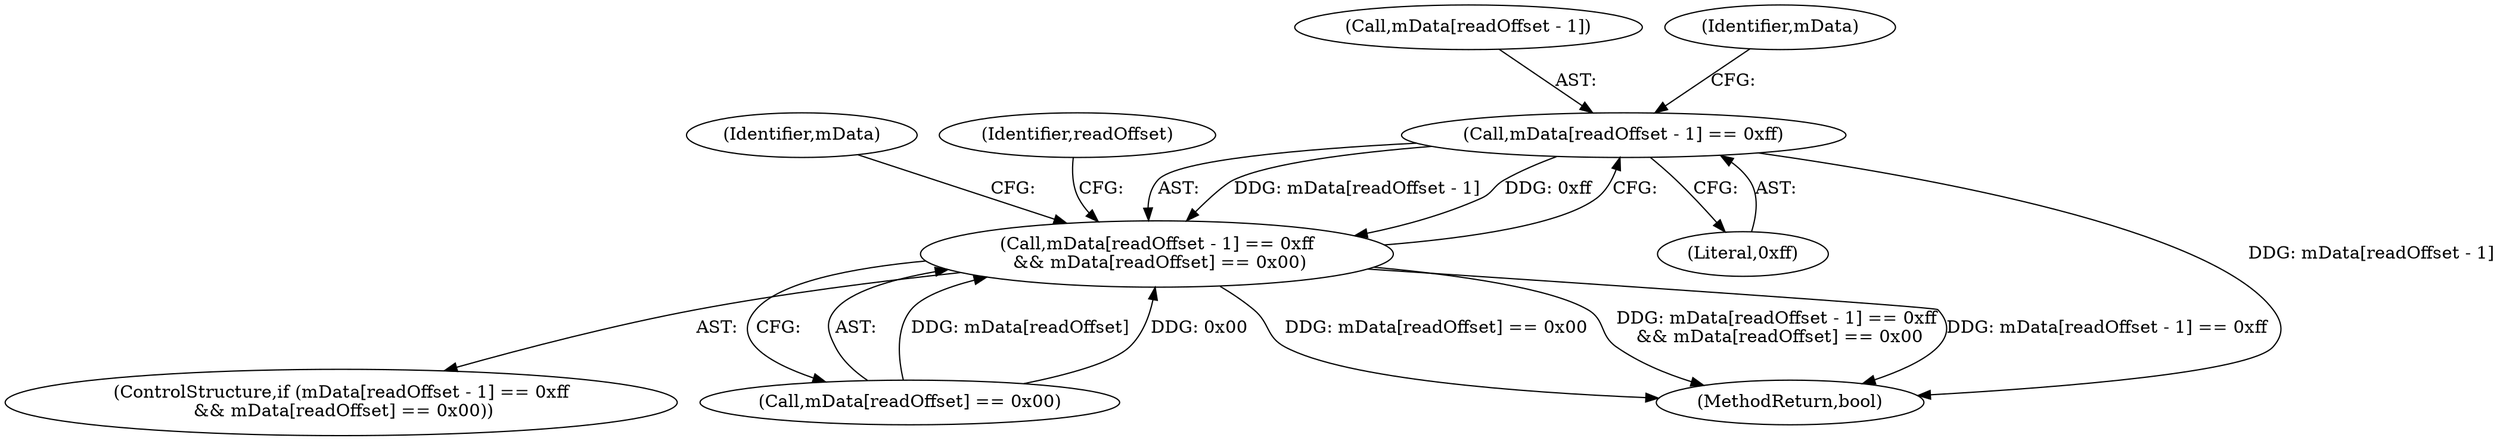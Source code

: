 digraph "0_Android_6f1d990ce0f116a205f467d9eb2082795e33872b@API" {
"1000271" [label="(Call,mData[readOffset - 1] == 0xff)"];
"1000270" [label="(Call,mData[readOffset - 1] == 0xff\n && mData[readOffset] == 0x00)"];
"1000292" [label="(Identifier,mData)"];
"1000271" [label="(Call,mData[readOffset - 1] == 0xff)"];
"1000272" [label="(Call,mData[readOffset - 1])"];
"1000277" [label="(Literal,0xff)"];
"1000269" [label="(ControlStructure,if (mData[readOffset - 1] == 0xff\n && mData[readOffset] == 0x00))"];
"1000278" [label="(Call,mData[readOffset] == 0x00)"];
"1000379" [label="(MethodReturn,bool)"];
"1000280" [label="(Identifier,mData)"];
"1000270" [label="(Call,mData[readOffset - 1] == 0xff\n && mData[readOffset] == 0x00)"];
"1000285" [label="(Identifier,readOffset)"];
"1000271" -> "1000270"  [label="AST: "];
"1000271" -> "1000277"  [label="CFG: "];
"1000272" -> "1000271"  [label="AST: "];
"1000277" -> "1000271"  [label="AST: "];
"1000280" -> "1000271"  [label="CFG: "];
"1000270" -> "1000271"  [label="CFG: "];
"1000271" -> "1000379"  [label="DDG: mData[readOffset - 1]"];
"1000271" -> "1000270"  [label="DDG: mData[readOffset - 1]"];
"1000271" -> "1000270"  [label="DDG: 0xff"];
"1000270" -> "1000269"  [label="AST: "];
"1000270" -> "1000278"  [label="CFG: "];
"1000278" -> "1000270"  [label="AST: "];
"1000285" -> "1000270"  [label="CFG: "];
"1000292" -> "1000270"  [label="CFG: "];
"1000270" -> "1000379"  [label="DDG: mData[readOffset] == 0x00"];
"1000270" -> "1000379"  [label="DDG: mData[readOffset - 1] == 0xff\n && mData[readOffset] == 0x00"];
"1000270" -> "1000379"  [label="DDG: mData[readOffset - 1] == 0xff"];
"1000278" -> "1000270"  [label="DDG: mData[readOffset]"];
"1000278" -> "1000270"  [label="DDG: 0x00"];
}
